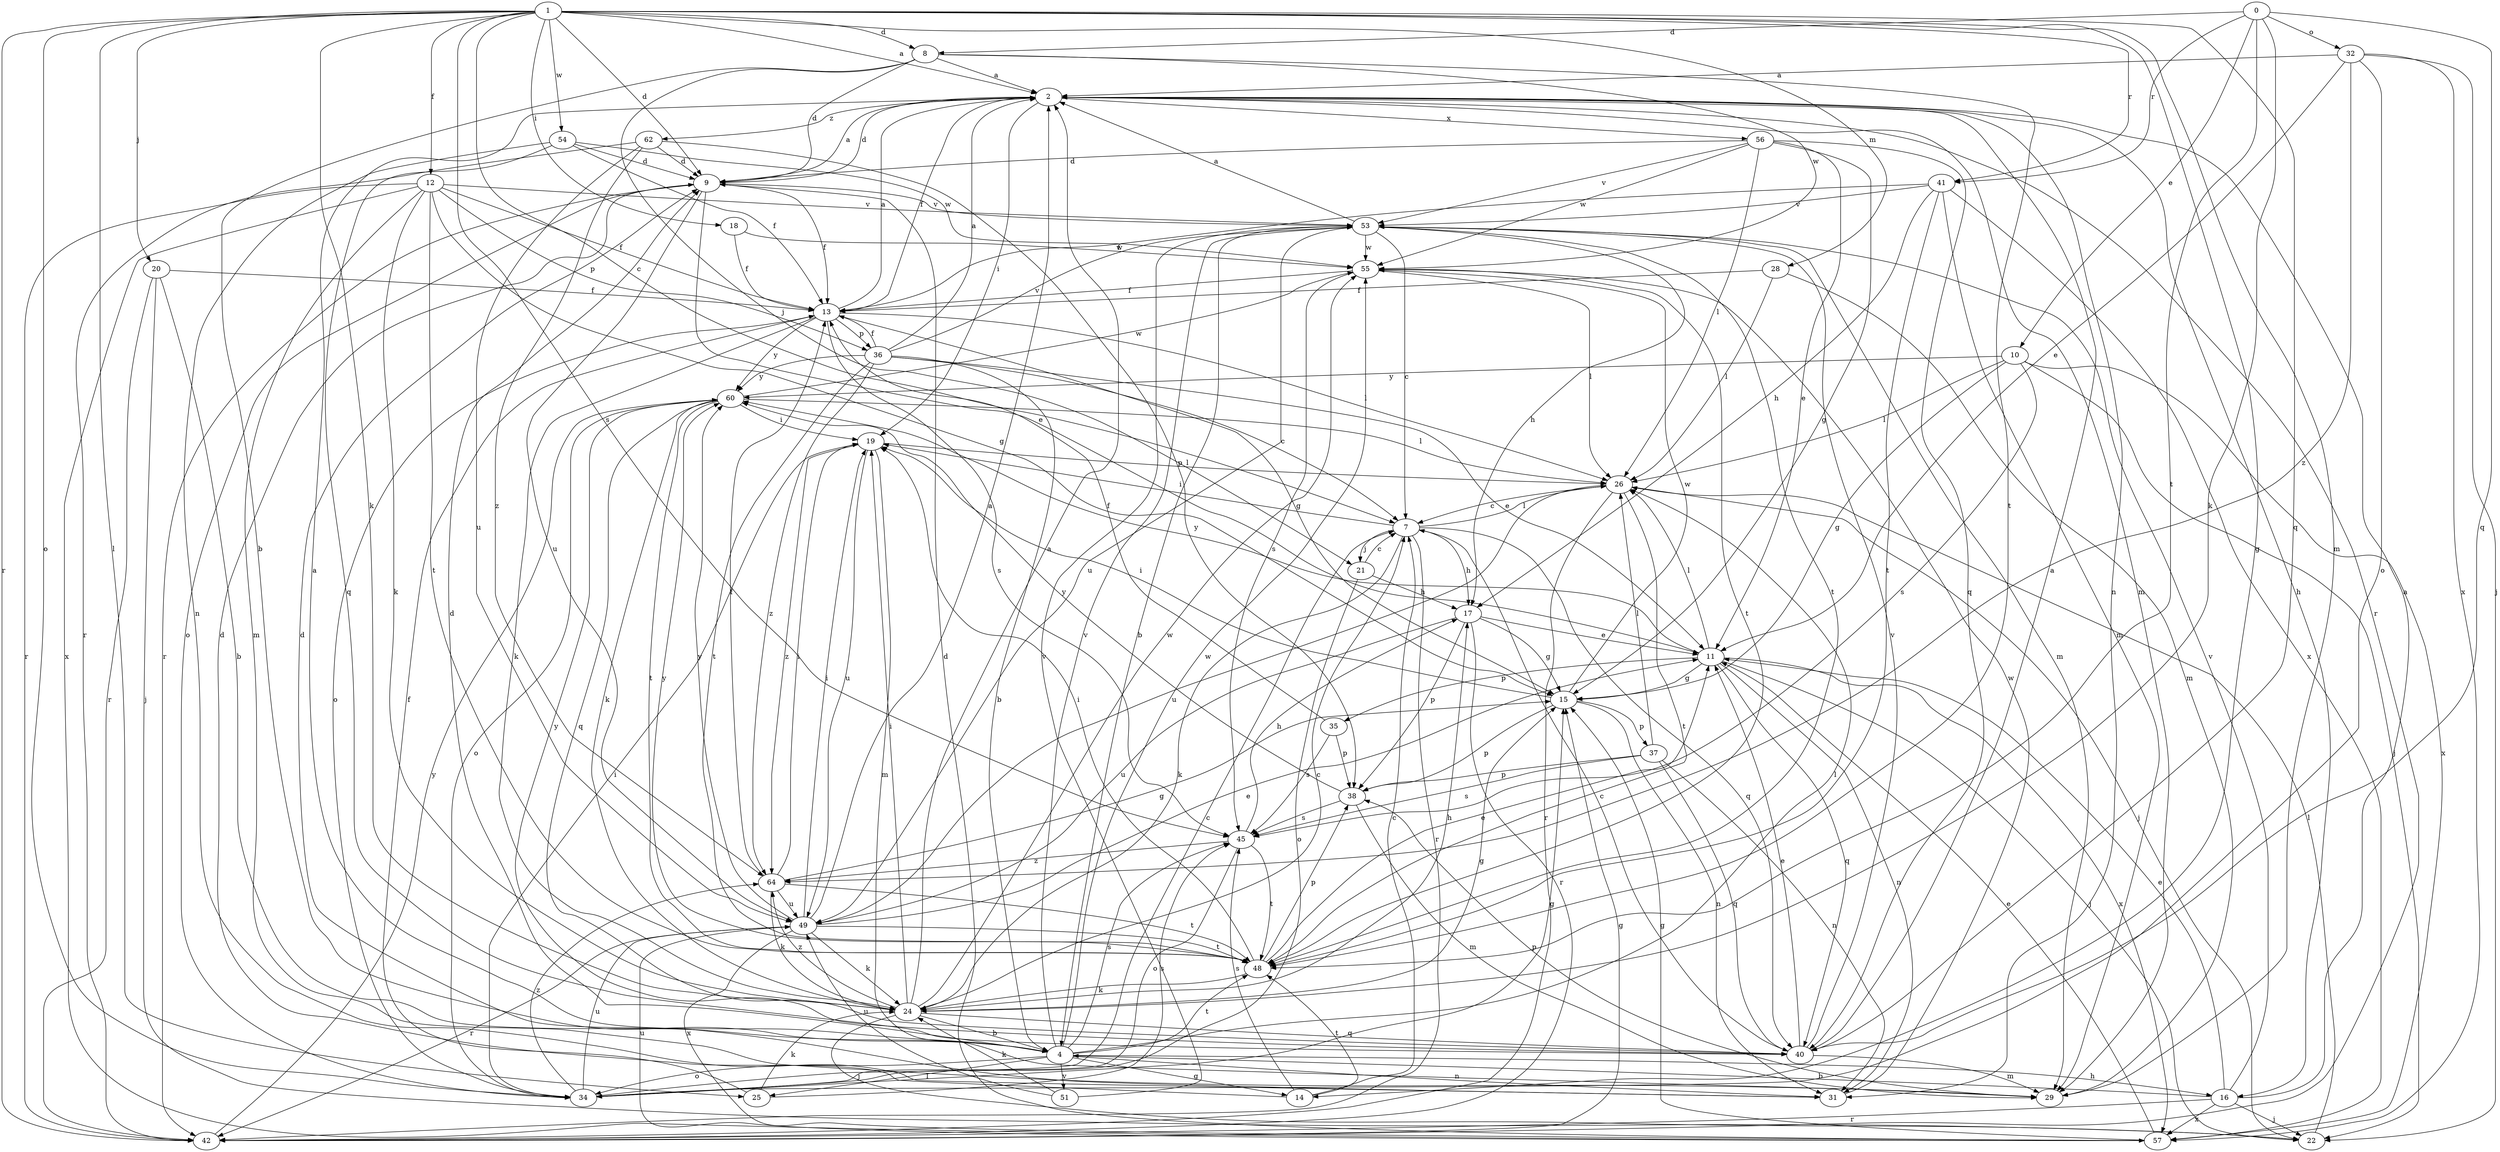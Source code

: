 strict digraph  {
0;
1;
2;
4;
7;
8;
9;
10;
11;
12;
13;
14;
15;
16;
17;
18;
19;
20;
21;
22;
24;
25;
26;
28;
29;
31;
32;
34;
35;
36;
37;
38;
40;
41;
42;
45;
48;
49;
51;
53;
54;
55;
56;
57;
60;
62;
64;
0 -> 8  [label=d];
0 -> 10  [label=e];
0 -> 24  [label=k];
0 -> 32  [label=o];
0 -> 40  [label=q];
0 -> 41  [label=r];
0 -> 48  [label=t];
1 -> 2  [label=a];
1 -> 7  [label=c];
1 -> 8  [label=d];
1 -> 9  [label=d];
1 -> 12  [label=f];
1 -> 14  [label=g];
1 -> 18  [label=i];
1 -> 20  [label=j];
1 -> 24  [label=k];
1 -> 25  [label=l];
1 -> 28  [label=m];
1 -> 29  [label=m];
1 -> 34  [label=o];
1 -> 40  [label=q];
1 -> 41  [label=r];
1 -> 42  [label=r];
1 -> 45  [label=s];
1 -> 54  [label=w];
2 -> 9  [label=d];
2 -> 13  [label=f];
2 -> 16  [label=h];
2 -> 19  [label=i];
2 -> 29  [label=m];
2 -> 31  [label=n];
2 -> 42  [label=r];
2 -> 56  [label=x];
2 -> 62  [label=z];
4 -> 2  [label=a];
4 -> 9  [label=d];
4 -> 14  [label=g];
4 -> 16  [label=h];
4 -> 25  [label=l];
4 -> 26  [label=l];
4 -> 31  [label=n];
4 -> 34  [label=o];
4 -> 45  [label=s];
4 -> 48  [label=t];
4 -> 51  [label=v];
4 -> 53  [label=v];
4 -> 55  [label=w];
7 -> 17  [label=h];
7 -> 19  [label=i];
7 -> 21  [label=j];
7 -> 24  [label=k];
7 -> 26  [label=l];
7 -> 40  [label=q];
7 -> 42  [label=r];
8 -> 2  [label=a];
8 -> 4  [label=b];
8 -> 9  [label=d];
8 -> 21  [label=j];
8 -> 48  [label=t];
8 -> 55  [label=w];
9 -> 2  [label=a];
9 -> 11  [label=e];
9 -> 13  [label=f];
9 -> 34  [label=o];
9 -> 42  [label=r];
9 -> 49  [label=u];
9 -> 53  [label=v];
10 -> 15  [label=g];
10 -> 22  [label=j];
10 -> 26  [label=l];
10 -> 45  [label=s];
10 -> 57  [label=x];
10 -> 60  [label=y];
11 -> 15  [label=g];
11 -> 22  [label=j];
11 -> 26  [label=l];
11 -> 31  [label=n];
11 -> 35  [label=p];
11 -> 40  [label=q];
11 -> 57  [label=x];
11 -> 60  [label=y];
12 -> 13  [label=f];
12 -> 15  [label=g];
12 -> 24  [label=k];
12 -> 29  [label=m];
12 -> 36  [label=p];
12 -> 42  [label=r];
12 -> 48  [label=t];
12 -> 53  [label=v];
12 -> 57  [label=x];
13 -> 2  [label=a];
13 -> 15  [label=g];
13 -> 24  [label=k];
13 -> 26  [label=l];
13 -> 34  [label=o];
13 -> 36  [label=p];
13 -> 45  [label=s];
13 -> 60  [label=y];
14 -> 7  [label=c];
14 -> 9  [label=d];
14 -> 45  [label=s];
14 -> 48  [label=t];
15 -> 19  [label=i];
15 -> 31  [label=n];
15 -> 37  [label=p];
15 -> 38  [label=p];
15 -> 55  [label=w];
16 -> 2  [label=a];
16 -> 4  [label=b];
16 -> 11  [label=e];
16 -> 22  [label=j];
16 -> 42  [label=r];
16 -> 53  [label=v];
16 -> 57  [label=x];
17 -> 11  [label=e];
17 -> 15  [label=g];
17 -> 38  [label=p];
17 -> 42  [label=r];
17 -> 49  [label=u];
18 -> 13  [label=f];
18 -> 55  [label=w];
19 -> 26  [label=l];
19 -> 29  [label=m];
19 -> 49  [label=u];
19 -> 64  [label=z];
20 -> 4  [label=b];
20 -> 13  [label=f];
20 -> 22  [label=j];
20 -> 42  [label=r];
21 -> 7  [label=c];
21 -> 17  [label=h];
21 -> 34  [label=o];
22 -> 26  [label=l];
24 -> 2  [label=a];
24 -> 4  [label=b];
24 -> 7  [label=c];
24 -> 15  [label=g];
24 -> 17  [label=h];
24 -> 19  [label=i];
24 -> 22  [label=j];
24 -> 40  [label=q];
24 -> 55  [label=w];
24 -> 64  [label=z];
25 -> 13  [label=f];
25 -> 24  [label=k];
25 -> 45  [label=s];
26 -> 7  [label=c];
26 -> 22  [label=j];
26 -> 42  [label=r];
26 -> 48  [label=t];
26 -> 49  [label=u];
28 -> 13  [label=f];
28 -> 26  [label=l];
28 -> 29  [label=m];
29 -> 38  [label=p];
31 -> 9  [label=d];
31 -> 55  [label=w];
32 -> 2  [label=a];
32 -> 11  [label=e];
32 -> 22  [label=j];
32 -> 34  [label=o];
32 -> 57  [label=x];
32 -> 64  [label=z];
34 -> 7  [label=c];
34 -> 15  [label=g];
34 -> 19  [label=i];
34 -> 49  [label=u];
34 -> 64  [label=z];
35 -> 13  [label=f];
35 -> 38  [label=p];
35 -> 45  [label=s];
36 -> 2  [label=a];
36 -> 4  [label=b];
36 -> 7  [label=c];
36 -> 11  [label=e];
36 -> 13  [label=f];
36 -> 48  [label=t];
36 -> 53  [label=v];
36 -> 60  [label=y];
36 -> 64  [label=z];
37 -> 26  [label=l];
37 -> 31  [label=n];
37 -> 38  [label=p];
37 -> 40  [label=q];
37 -> 45  [label=s];
38 -> 29  [label=m];
38 -> 45  [label=s];
38 -> 60  [label=y];
40 -> 2  [label=a];
40 -> 7  [label=c];
40 -> 11  [label=e];
40 -> 29  [label=m];
40 -> 53  [label=v];
40 -> 60  [label=y];
41 -> 13  [label=f];
41 -> 17  [label=h];
41 -> 29  [label=m];
41 -> 48  [label=t];
41 -> 53  [label=v];
41 -> 57  [label=x];
42 -> 15  [label=g];
42 -> 60  [label=y];
45 -> 17  [label=h];
45 -> 34  [label=o];
45 -> 48  [label=t];
45 -> 64  [label=z];
48 -> 11  [label=e];
48 -> 19  [label=i];
48 -> 24  [label=k];
48 -> 38  [label=p];
48 -> 60  [label=y];
49 -> 2  [label=a];
49 -> 11  [label=e];
49 -> 19  [label=i];
49 -> 24  [label=k];
49 -> 42  [label=r];
49 -> 48  [label=t];
49 -> 57  [label=x];
49 -> 60  [label=y];
51 -> 24  [label=k];
51 -> 49  [label=u];
51 -> 53  [label=v];
53 -> 2  [label=a];
53 -> 4  [label=b];
53 -> 7  [label=c];
53 -> 17  [label=h];
53 -> 29  [label=m];
53 -> 48  [label=t];
53 -> 49  [label=u];
53 -> 55  [label=w];
54 -> 9  [label=d];
54 -> 13  [label=f];
54 -> 31  [label=n];
54 -> 40  [label=q];
54 -> 55  [label=w];
55 -> 13  [label=f];
55 -> 26  [label=l];
55 -> 45  [label=s];
55 -> 48  [label=t];
56 -> 9  [label=d];
56 -> 11  [label=e];
56 -> 15  [label=g];
56 -> 26  [label=l];
56 -> 40  [label=q];
56 -> 53  [label=v];
56 -> 55  [label=w];
57 -> 9  [label=d];
57 -> 11  [label=e];
57 -> 15  [label=g];
57 -> 49  [label=u];
60 -> 19  [label=i];
60 -> 24  [label=k];
60 -> 26  [label=l];
60 -> 34  [label=o];
60 -> 40  [label=q];
60 -> 48  [label=t];
60 -> 55  [label=w];
62 -> 9  [label=d];
62 -> 38  [label=p];
62 -> 42  [label=r];
62 -> 49  [label=u];
62 -> 64  [label=z];
64 -> 13  [label=f];
64 -> 15  [label=g];
64 -> 19  [label=i];
64 -> 24  [label=k];
64 -> 48  [label=t];
64 -> 49  [label=u];
}
